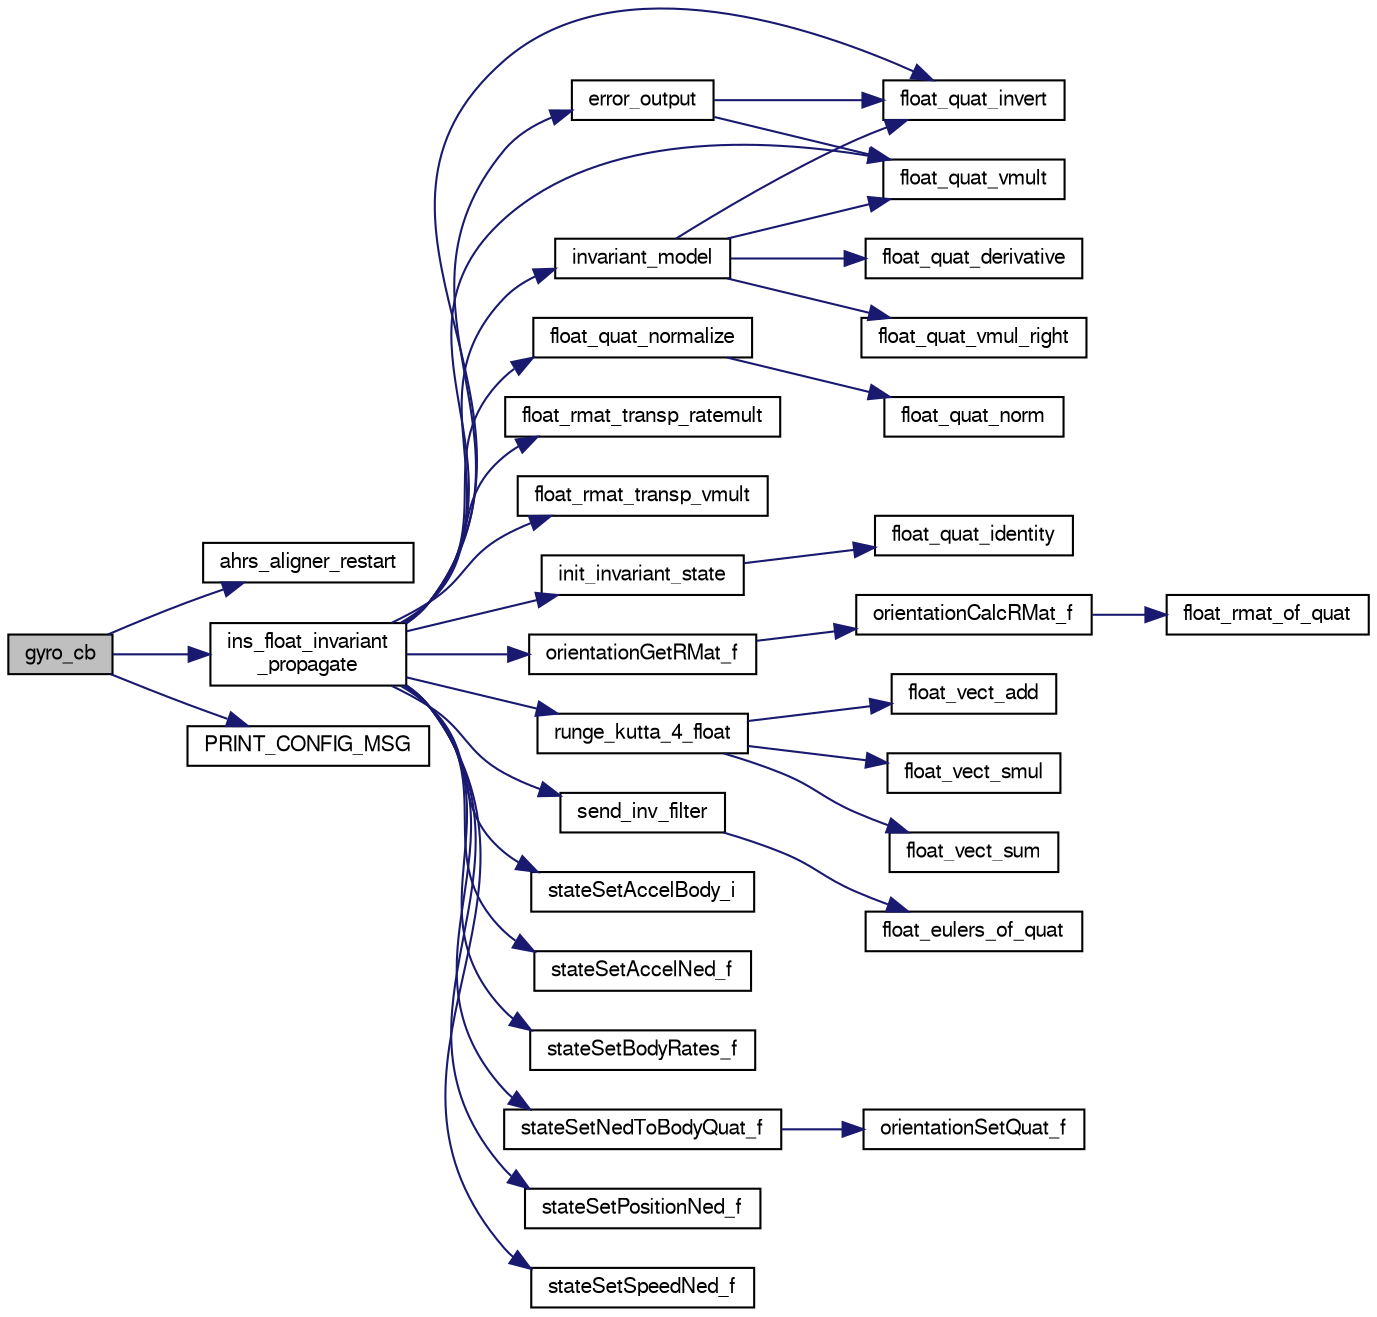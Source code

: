 digraph "gyro_cb"
{
  edge [fontname="FreeSans",fontsize="10",labelfontname="FreeSans",labelfontsize="10"];
  node [fontname="FreeSans",fontsize="10",shape=record];
  rankdir="LR";
  Node1 [label="gyro_cb",height=0.2,width=0.4,color="black", fillcolor="grey75", style="filled", fontcolor="black"];
  Node1 -> Node2 [color="midnightblue",fontsize="10",style="solid",fontname="FreeSans"];
  Node2 [label="ahrs_aligner_restart",height=0.2,width=0.4,color="black", fillcolor="white", style="filled",URL="$ahrs__aligner_8c.html#aa098ebf986653894df0c6e03bf86354e"];
  Node1 -> Node3 [color="midnightblue",fontsize="10",style="solid",fontname="FreeSans"];
  Node3 [label="ins_float_invariant\l_propagate",height=0.2,width=0.4,color="black", fillcolor="white", style="filled",URL="$ins__float__invariant_8c.html#a3295f5f304de90dd15c0465967c3b89f"];
  Node3 -> Node4 [color="midnightblue",fontsize="10",style="solid",fontname="FreeSans"];
  Node4 [label="error_output",height=0.2,width=0.4,color="black", fillcolor="white", style="filled",URL="$ins__float__invariant_8c.html#ac0fc54bd359850973c5cd1307df31da0",tooltip="Compute correction vectors E = ( ŷ - y ) LE, ME, NE, OE : ( gain matrix * error ) ..."];
  Node4 -> Node5 [color="midnightblue",fontsize="10",style="solid",fontname="FreeSans"];
  Node5 [label="float_quat_invert",height=0.2,width=0.4,color="black", fillcolor="white", style="filled",URL="$group__math__algebra__float.html#gacd71810b99ae462101d967468d0dcb25"];
  Node4 -> Node6 [color="midnightblue",fontsize="10",style="solid",fontname="FreeSans"];
  Node6 [label="float_quat_vmult",height=0.2,width=0.4,color="black", fillcolor="white", style="filled",URL="$group__math__algebra__float.html#gaba11f83e0b801a4b10a5f4b417eca171",tooltip="rotate 3D vector by quaternion. "];
  Node3 -> Node5 [color="midnightblue",fontsize="10",style="solid",fontname="FreeSans"];
  Node3 -> Node7 [color="midnightblue",fontsize="10",style="solid",fontname="FreeSans"];
  Node7 [label="float_quat_normalize",height=0.2,width=0.4,color="black", fillcolor="white", style="filled",URL="$group__math__algebra__float.html#ga010393da7c94f197d0161a0071862041"];
  Node7 -> Node8 [color="midnightblue",fontsize="10",style="solid",fontname="FreeSans"];
  Node8 [label="float_quat_norm",height=0.2,width=0.4,color="black", fillcolor="white", style="filled",URL="$group__math__algebra__float.html#gaf58947a2590837aa85077d42d99fb112"];
  Node3 -> Node6 [color="midnightblue",fontsize="10",style="solid",fontname="FreeSans"];
  Node3 -> Node9 [color="midnightblue",fontsize="10",style="solid",fontname="FreeSans"];
  Node9 [label="float_rmat_transp_ratemult",height=0.2,width=0.4,color="black", fillcolor="white", style="filled",URL="$group__math__algebra__float.html#gaaf793c59eaba758a63cf467c377ea532",tooltip="rotate anglular rates by transposed rotation matrix. "];
  Node3 -> Node10 [color="midnightblue",fontsize="10",style="solid",fontname="FreeSans"];
  Node10 [label="float_rmat_transp_vmult",height=0.2,width=0.4,color="black", fillcolor="white", style="filled",URL="$group__math__algebra__float.html#gac852ba0c3ec48acfd8abaefbf933d4b6",tooltip="rotate 3D vector by transposed rotation matrix. "];
  Node3 -> Node11 [color="midnightblue",fontsize="10",style="solid",fontname="FreeSans"];
  Node11 [label="init_invariant_state",height=0.2,width=0.4,color="black", fillcolor="white", style="filled",URL="$ins__float__invariant_8c.html#a5be5e848a4326763bf2bf0ab5ec053b5"];
  Node11 -> Node12 [color="midnightblue",fontsize="10",style="solid",fontname="FreeSans"];
  Node12 [label="float_quat_identity",height=0.2,width=0.4,color="black", fillcolor="white", style="filled",URL="$group__math__algebra__float.html#ga0f036208343a764a0c1616264dbe31ca",tooltip="initialises a quaternion to identity "];
  Node3 -> Node13 [color="midnightblue",fontsize="10",style="solid",fontname="FreeSans"];
  Node13 [label="invariant_model",height=0.2,width=0.4,color="black", fillcolor="white", style="filled",URL="$ins__float__invariant_8c.html#a8f6d3b43296e7262f60dbe9083ff92f1",tooltip="Compute dynamic mode. "];
  Node13 -> Node14 [color="midnightblue",fontsize="10",style="solid",fontname="FreeSans"];
  Node14 [label="float_quat_derivative",height=0.2,width=0.4,color="black", fillcolor="white", style="filled",URL="$group__math__algebra__float.html#gaf9863ba4e0718dd826af1bf1bf891aaa",tooltip="Quaternion derivative from rotational velocity. "];
  Node13 -> Node5 [color="midnightblue",fontsize="10",style="solid",fontname="FreeSans"];
  Node13 -> Node15 [color="midnightblue",fontsize="10",style="solid",fontname="FreeSans"];
  Node15 [label="float_quat_vmul_right",height=0.2,width=0.4,color="black", fillcolor="white", style="filled",URL="$ins__float__invariant_8c.html#a1f54c7682a956a0c095b152276bf60cf",tooltip="Right multiplication by a quaternion. "];
  Node13 -> Node6 [color="midnightblue",fontsize="10",style="solid",fontname="FreeSans"];
  Node3 -> Node16 [color="midnightblue",fontsize="10",style="solid",fontname="FreeSans"];
  Node16 [label="orientationGetRMat_f",height=0.2,width=0.4,color="black", fillcolor="white", style="filled",URL="$group__math__orientation__representation.html#gadad1660d6ec48c67423b76622ce80b51",tooltip="Get vehicle body attitude rotation matrix (float). "];
  Node16 -> Node17 [color="midnightblue",fontsize="10",style="solid",fontname="FreeSans"];
  Node17 [label="orientationCalcRMat_f",height=0.2,width=0.4,color="black", fillcolor="white", style="filled",URL="$group__math__orientation__representation.html#ga3394d93b976378bb5c9ddea8d7960eeb"];
  Node17 -> Node18 [color="midnightblue",fontsize="10",style="solid",fontname="FreeSans"];
  Node18 [label="float_rmat_of_quat",height=0.2,width=0.4,color="black", fillcolor="white", style="filled",URL="$group__math__algebra__float.html#ga4f32e245bb37ef9fdf43872080f63fbc"];
  Node3 -> Node19 [color="midnightblue",fontsize="10",style="solid",fontname="FreeSans"];
  Node19 [label="runge_kutta_4_float",height=0.2,width=0.4,color="black", fillcolor="white", style="filled",URL="$pprz__rk__float_8h.html#aec82ad92b63bfd3f0b29d2c2b9e926a5",tooltip="Fourth-Order Runge-Kutta. "];
  Node19 -> Node20 [color="midnightblue",fontsize="10",style="solid",fontname="FreeSans"];
  Node20 [label="float_vect_add",height=0.2,width=0.4,color="black", fillcolor="white", style="filled",URL="$group__math__algebra__float.html#ga054c0afdf1c4c9316dffe8763363a1b8",tooltip="a += b "];
  Node19 -> Node21 [color="midnightblue",fontsize="10",style="solid",fontname="FreeSans"];
  Node21 [label="float_vect_smul",height=0.2,width=0.4,color="black", fillcolor="white", style="filled",URL="$group__math__algebra__float.html#ga2a16655dc0d98a40ff17c6728fa1e4fb",tooltip="o = a * s "];
  Node19 -> Node22 [color="midnightblue",fontsize="10",style="solid",fontname="FreeSans"];
  Node22 [label="float_vect_sum",height=0.2,width=0.4,color="black", fillcolor="white", style="filled",URL="$group__math__algebra__float.html#ga0c9a0d18305c582cf58a79771919c1e9",tooltip="o = a + b "];
  Node3 -> Node23 [color="midnightblue",fontsize="10",style="solid",fontname="FreeSans"];
  Node23 [label="send_inv_filter",height=0.2,width=0.4,color="black", fillcolor="white", style="filled",URL="$ins__float__invariant_8c.html#a13fc1b4c93e8bcbc055c5a147129a03d"];
  Node23 -> Node24 [color="midnightblue",fontsize="10",style="solid",fontname="FreeSans"];
  Node24 [label="float_eulers_of_quat",height=0.2,width=0.4,color="black", fillcolor="white", style="filled",URL="$group__math__algebra__float.html#gacd48accfe6eaac320b0d651d894e1db8",tooltip="euler rotation &#39;ZYX&#39; "];
  Node3 -> Node25 [color="midnightblue",fontsize="10",style="solid",fontname="FreeSans"];
  Node25 [label="stateSetAccelBody_i",height=0.2,width=0.4,color="black", fillcolor="white", style="filled",URL="$group__state__velocity.html#ga20df8dd6eb07f3e70051e3b9809b1e60",tooltip="Set acceleration in Body coordinates (int). "];
  Node3 -> Node26 [color="midnightblue",fontsize="10",style="solid",fontname="FreeSans"];
  Node26 [label="stateSetAccelNed_f",height=0.2,width=0.4,color="black", fillcolor="white", style="filled",URL="$group__state__acceleration.html#ga27b8f24af6ddce14389efaa5ec119967",tooltip="Set acceleration in NED coordinates (float). "];
  Node3 -> Node27 [color="midnightblue",fontsize="10",style="solid",fontname="FreeSans"];
  Node27 [label="stateSetBodyRates_f",height=0.2,width=0.4,color="black", fillcolor="white", style="filled",URL="$group__state__rate.html#ga81d506386a5e2842d7e37cb6e1dbf252",tooltip="Set vehicle body angular rate (float). "];
  Node3 -> Node28 [color="midnightblue",fontsize="10",style="solid",fontname="FreeSans"];
  Node28 [label="stateSetNedToBodyQuat_f",height=0.2,width=0.4,color="black", fillcolor="white", style="filled",URL="$group__state__attitude.html#ga08c015e6feca07c5c0976f1d2d28c31e",tooltip="Set vehicle body attitude from quaternion (float). "];
  Node28 -> Node29 [color="midnightblue",fontsize="10",style="solid",fontname="FreeSans"];
  Node29 [label="orientationSetQuat_f",height=0.2,width=0.4,color="black", fillcolor="white", style="filled",URL="$group__math__orientation__representation.html#ga35d21d17eb2d2ef8352f0aceb8ad7001",tooltip="Set vehicle body attitude from quaternion (float). "];
  Node3 -> Node30 [color="midnightblue",fontsize="10",style="solid",fontname="FreeSans"];
  Node30 [label="stateSetPositionNed_f",height=0.2,width=0.4,color="black", fillcolor="white", style="filled",URL="$group__state__position.html#ga9ff9643cd109a27a481d5883652d0f08",tooltip="Set position from local NED coordinates (float). "];
  Node3 -> Node31 [color="midnightblue",fontsize="10",style="solid",fontname="FreeSans"];
  Node31 [label="stateSetSpeedNed_f",height=0.2,width=0.4,color="black", fillcolor="white", style="filled",URL="$group__state__velocity.html#gae6549b15cd961047c89481ab2d87171f",tooltip="Set ground speed in local NED coordinates (float). "];
  Node1 -> Node32 [color="midnightblue",fontsize="10",style="solid",fontname="FreeSans"];
  Node32 [label="PRINT_CONFIG_MSG",height=0.2,width=0.4,color="black", fillcolor="white", style="filled",URL="$ins__vectornav_8c.html#aa01d3425df2eb0f33ced38c9d8fa8f05"];
}
